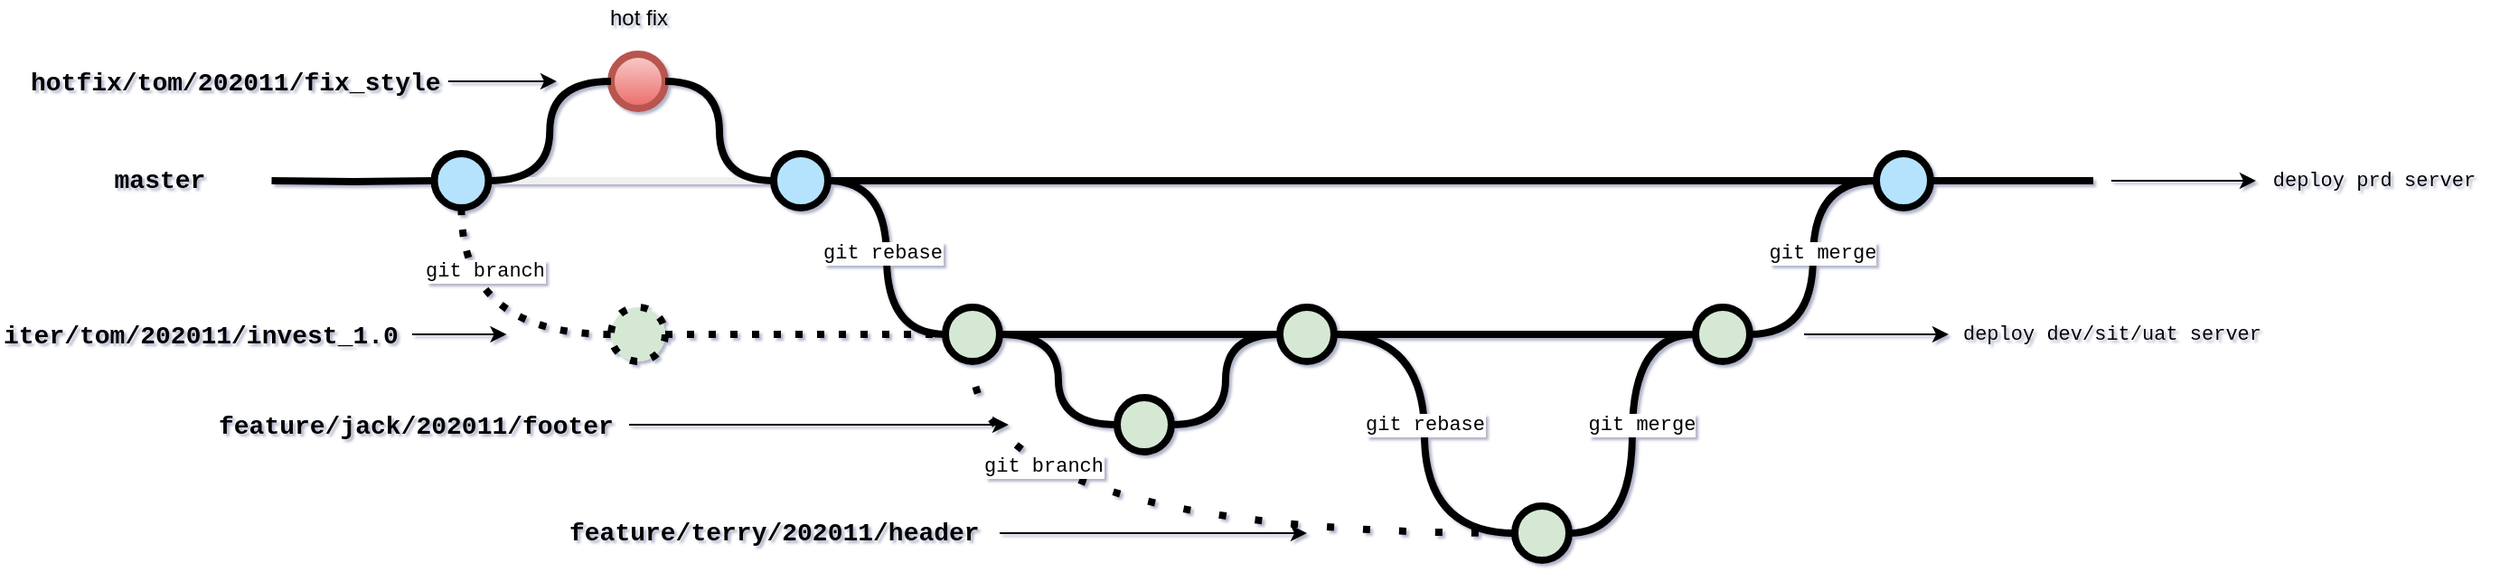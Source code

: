 <mxfile version="13.6.5">
    <diagram id="xNYQZJzs4asAlTk9GyYr" name="第 1 页">
        <mxGraphModel dx="771" dy="534" grid="1" gridSize="10" guides="1" tooltips="1" connect="1" arrows="1" fold="1" page="1" pageScale="1" pageWidth="827" pageHeight="1169" background="#ffffff" math="0" shadow="1">
            <root>
                <mxCell id="0"/>
                <mxCell id="1" parent="0"/>
                <mxCell id="BRKJ1WWOMvI8rDlJ2ooS-2" value="" style="edgeStyle=orthogonalEdgeStyle;rounded=0;html=1;jettySize=auto;orthogonalLoop=1;plain-blue;endArrow=none;endFill=0;strokeWidth=4;entryX=0;entryY=0.5;entryDx=0;entryDy=0;entryPerimeter=0;strokeColor=#F0F0F0;" parent="1" source="BRKJ1WWOMvI8rDlJ2ooS-4" target="BRKJ1WWOMvI8rDlJ2ooS-106" edge="1">
                    <mxGeometry x="302.25" y="250" as="geometry">
                        <mxPoint x="430" y="250" as="targetPoint"/>
                    </mxGeometry>
                </mxCell>
                <mxCell id="BRKJ1WWOMvI8rDlJ2ooS-4" value="" style="verticalLabelPosition=bottom;verticalAlign=top;html=1;strokeWidth=4;shape=mxgraph.flowchart.on-page_reference;plain-blue;gradientColor=none;fillColor=#B5E3Fe;strokeColor=#000000;" parent="1" vertex="1">
                    <mxGeometry x="272.25" y="235" width="30" height="30" as="geometry"/>
                </mxCell>
                <mxCell id="BRKJ1WWOMvI8rDlJ2ooS-5" value="" style="edgeStyle=orthogonalEdgeStyle;curved=1;rounded=0;orthogonalLoop=1;jettySize=auto;html=1;endArrow=none;endFill=0;strokeWidth=4;entryX=0;entryY=0.5;entryDx=0;entryDy=0;entryPerimeter=0;" parent="1" source="BRKJ1WWOMvI8rDlJ2ooS-7" edge="1">
                    <mxGeometry relative="1" as="geometry">
                        <mxPoint x="871.25" y="250" as="targetPoint"/>
                    </mxGeometry>
                </mxCell>
                <mxCell id="BRKJ1WWOMvI8rDlJ2ooS-7" value="" style="verticalLabelPosition=bottom;verticalAlign=top;html=1;strokeWidth=4;shape=mxgraph.flowchart.on-page_reference;plain-blue;gradientColor=none;strokeColor=#000000;fillColor=#B5E3FE;" parent="1" vertex="1">
                    <mxGeometry x="1070" y="235" width="30" height="30" as="geometry"/>
                </mxCell>
                <mxCell id="BRKJ1WWOMvI8rDlJ2ooS-9" value="" style="edgeStyle=orthogonalEdgeStyle;rounded=0;html=1;jettySize=auto;orthogonalLoop=1;strokeWidth=4;endArrow=none;endFill=0;" parent="1" target="BRKJ1WWOMvI8rDlJ2ooS-4" edge="1">
                    <mxGeometry x="202.25" y="250" as="geometry">
                        <mxPoint x="182.25" y="250" as="sourcePoint"/>
                    </mxGeometry>
                </mxCell>
                <mxCell id="BRKJ1WWOMvI8rDlJ2ooS-10" value="master" style="text;html=1;strokeColor=none;fillColor=none;align=center;verticalAlign=middle;whiteSpace=wrap;overflow=hidden;fontSize=14;fontStyle=1;fontFamily=Courier New;" parent="1" vertex="1">
                    <mxGeometry x="90" y="229" width="60.5" height="42" as="geometry"/>
                </mxCell>
                <mxCell id="BRKJ1WWOMvI8rDlJ2ooS-18" value="" style="edgeStyle=orthogonalEdgeStyle;rounded=0;orthogonalLoop=1;jettySize=auto;html=1;endArrow=none;endFill=0;strokeWidth=4;entryX=0;entryY=0.5;entryDx=0;entryDy=0;entryPerimeter=0;" parent="1" source="0ogijX6JbmhKY_mySqg3-15" target="BRKJ1WWOMvI8rDlJ2ooS-27" edge="1">
                    <mxGeometry relative="1" as="geometry">
                        <mxPoint x="590" y="335" as="targetPoint"/>
                    </mxGeometry>
                </mxCell>
                <mxCell id="BRKJ1WWOMvI8rDlJ2ooS-20" style="edgeStyle=orthogonalEdgeStyle;curved=1;rounded=0;orthogonalLoop=1;jettySize=auto;html=1;exitX=1;exitY=0.5;exitDx=0;exitDy=0;exitPerimeter=0;entryX=0;entryY=0.5;entryDx=0;entryDy=0;entryPerimeter=0;endArrow=none;endFill=0;strokeWidth=4;fontFamily=Courier New;fontColor=#009900;" parent="1" source="0ogijX6JbmhKY_mySqg3-15" target="BRKJ1WWOMvI8rDlJ2ooS-30" edge="1">
                    <mxGeometry relative="1" as="geometry"/>
                </mxCell>
                <mxCell id="BRKJ1WWOMvI8rDlJ2ooS-21" value="" style="verticalLabelPosition=bottom;verticalAlign=top;html=1;strokeWidth=4;shape=mxgraph.flowchart.on-page_reference;plain-purple;gradientColor=none;strokeColor=#000000;fillColor=#D5E8D4;dashed=1;dashPattern=1 2;" parent="1" vertex="1">
                    <mxGeometry x="370" y="320" width="30" height="30" as="geometry"/>
                </mxCell>
                <mxCell id="BRKJ1WWOMvI8rDlJ2ooS-26" style="edgeStyle=orthogonalEdgeStyle;rounded=0;orthogonalLoop=1;jettySize=auto;html=1;entryX=0;entryY=0.5;entryDx=0;entryDy=0;entryPerimeter=0;endArrow=none;endFill=0;strokeWidth=4;fontFamily=Courier New;fontColor=#009900;curved=1;exitX=1;exitY=0.5;exitDx=0;exitDy=0;exitPerimeter=0;" parent="1" source="5" target="BRKJ1WWOMvI8rDlJ2ooS-7" edge="1">
                    <mxGeometry relative="1" as="geometry">
                        <mxPoint x="796.75" y="335" as="targetPoint"/>
                        <mxPoint x="1020" y="335" as="sourcePoint"/>
                    </mxGeometry>
                </mxCell>
                <mxCell id="19" value="git merge" style="edgeLabel;html=1;align=center;verticalAlign=middle;resizable=0;points=[];fontSize=11;fontFamily=Courier New;" parent="BRKJ1WWOMvI8rDlJ2ooS-26" vertex="1" connectable="0">
                    <mxGeometry x="0.471" y="16" relative="1" as="geometry">
                        <mxPoint x="21" y="34" as="offset"/>
                    </mxGeometry>
                </mxCell>
                <mxCell id="BRKJ1WWOMvI8rDlJ2ooS-27" value="" style="verticalLabelPosition=bottom;verticalAlign=top;html=1;strokeWidth=4;shape=mxgraph.flowchart.on-page_reference;plain-purple;gradientColor=none;strokeColor=#000000;fillColor=#D5E8D4;" parent="1" vertex="1">
                    <mxGeometry x="740" y="320" width="30" height="30" as="geometry"/>
                </mxCell>
                <mxCell id="BRKJ1WWOMvI8rDlJ2ooS-28" value="iter/tom/202011/invest_1.0" style="text;html=1;strokeColor=none;fillColor=none;align=left;verticalAlign=middle;whiteSpace=wrap;overflow=hidden;fontSize=14;fontStyle=1;fontFamily=Courier New;" parent="1" vertex="1">
                    <mxGeometry x="32.25" y="325" width="237.75" height="20" as="geometry"/>
                </mxCell>
                <mxCell id="BRKJ1WWOMvI8rDlJ2ooS-30" value="" style="verticalLabelPosition=bottom;verticalAlign=top;html=1;strokeWidth=4;shape=mxgraph.flowchart.on-page_reference;plain-purple;gradientColor=none;strokeColor=#000000;fillColor=#D5E8D4;" parent="1" vertex="1">
                    <mxGeometry x="650" y="370" width="30" height="30" as="geometry"/>
                </mxCell>
                <mxCell id="BRKJ1WWOMvI8rDlJ2ooS-31" style="edgeStyle=orthogonalEdgeStyle;curved=1;rounded=0;orthogonalLoop=1;jettySize=auto;html=1;exitX=1;exitY=0.5;exitDx=0;exitDy=0;exitPerimeter=0;entryX=0;entryY=0.5;entryDx=0;entryDy=0;entryPerimeter=0;endArrow=none;endFill=0;strokeWidth=4;fontFamily=Courier New;fontColor=#009900;" parent="1" source="BRKJ1WWOMvI8rDlJ2ooS-30" target="BRKJ1WWOMvI8rDlJ2ooS-27" edge="1">
                    <mxGeometry relative="1" as="geometry">
                        <mxPoint x="661.75" y="441" as="sourcePoint"/>
                    </mxGeometry>
                </mxCell>
                <mxCell id="BRKJ1WWOMvI8rDlJ2ooS-33" value="feature/jack/202011/footer" style="text;html=1;strokeColor=none;fillColor=none;align=left;verticalAlign=middle;whiteSpace=wrap;overflow=hidden;fontSize=14;fontStyle=1;fontFamily=Courier New;" parent="1" vertex="1">
                    <mxGeometry x="150.5" y="375" width="229.5" height="20" as="geometry"/>
                </mxCell>
                <mxCell id="BRKJ1WWOMvI8rDlJ2ooS-38" value="" style="endArrow=classic;html=1;strokeWidth=1;fontFamily=Courier New;fontColor=#009900;" parent="1" source="BRKJ1WWOMvI8rDlJ2ooS-33" edge="1">
                    <mxGeometry width="50" height="50" relative="1" as="geometry">
                        <mxPoint x="531.75" y="384.5" as="sourcePoint"/>
                        <mxPoint x="590" y="385" as="targetPoint"/>
                    </mxGeometry>
                </mxCell>
                <mxCell id="BRKJ1WWOMvI8rDlJ2ooS-39" value="" style="endArrow=classic;html=1;strokeWidth=1;fontFamily=Courier New;fontColor=#009900;" parent="1" edge="1">
                    <mxGeometry width="50" height="50" relative="1" as="geometry">
                        <mxPoint x="260" y="335" as="sourcePoint"/>
                        <mxPoint x="312.25" y="335" as="targetPoint"/>
                    </mxGeometry>
                </mxCell>
                <mxCell id="BRKJ1WWOMvI8rDlJ2ooS-63" value="" style="edgeStyle=orthogonalEdgeStyle;rounded=0;orthogonalLoop=1;jettySize=auto;html=1;fontSize=15;endArrow=none;endFill=0;strokeWidth=4;entryX=0;entryY=0.5;entryDx=0;entryDy=0;entryPerimeter=0;" parent="1" source="BRKJ1WWOMvI8rDlJ2ooS-106" target="BRKJ1WWOMvI8rDlJ2ooS-7" edge="1">
                    <mxGeometry relative="1" as="geometry">
                        <mxPoint x="570.25" y="250" as="targetPoint"/>
                    </mxGeometry>
                </mxCell>
                <mxCell id="BRKJ1WWOMvI8rDlJ2ooS-106" value="" style="verticalLabelPosition=bottom;verticalAlign=top;html=1;strokeWidth=4;shape=mxgraph.flowchart.on-page_reference;plain-blue;gradientColor=none;strokeColor=#000000;fillColor=#B5E3FE;" parent="1" vertex="1">
                    <mxGeometry x="460" y="235" width="30" height="30" as="geometry"/>
                </mxCell>
                <mxCell id="0ogijX6JbmhKY_mySqg3-2" value="" style="verticalLabelPosition=bottom;verticalAlign=top;html=1;strokeWidth=4;shape=mxgraph.flowchart.on-page_reference;plain-blue;gradientColor=#EA6B66;strokeColor=#B85450;fillColor=#F8CECC;" parent="1" vertex="1">
                    <mxGeometry x="370" y="180" width="30" height="30" as="geometry"/>
                </mxCell>
                <mxCell id="0ogijX6JbmhKY_mySqg3-4" value="" style="endArrow=none;html=1;exitX=1;exitY=0.5;exitDx=0;exitDy=0;exitPerimeter=0;entryX=0;entryY=0.5;entryDx=0;entryDy=0;entryPerimeter=0;curved=1;strokeWidth=4;edgeStyle=orthogonalEdgeStyle;" parent="1" source="BRKJ1WWOMvI8rDlJ2ooS-4" target="0ogijX6JbmhKY_mySqg3-2" edge="1">
                    <mxGeometry width="50" height="50" relative="1" as="geometry">
                        <mxPoint x="280" y="165" as="sourcePoint"/>
                        <mxPoint x="329.75" y="110" as="targetPoint"/>
                    </mxGeometry>
                </mxCell>
                <mxCell id="0ogijX6JbmhKY_mySqg3-5" value="" style="endArrow=none;html=1;entryX=1;entryY=0.5;entryDx=0;entryDy=0;entryPerimeter=0;exitX=0;exitY=0.5;exitDx=0;exitDy=0;exitPerimeter=0;curved=1;strokeWidth=4;edgeStyle=orthogonalEdgeStyle;" parent="1" source="BRKJ1WWOMvI8rDlJ2ooS-106" target="0ogijX6JbmhKY_mySqg3-2" edge="1">
                    <mxGeometry width="50" height="50" relative="1" as="geometry">
                        <mxPoint x="420" y="210" as="sourcePoint"/>
                        <mxPoint x="470" y="160" as="targetPoint"/>
                    </mxGeometry>
                </mxCell>
                <mxCell id="0ogijX6JbmhKY_mySqg3-6" value="hot fix" style="text;html=1;align=center;verticalAlign=middle;resizable=0;points=[];autosize=1;" parent="1" vertex="1">
                    <mxGeometry x="360" y="150" width="50" height="20" as="geometry"/>
                </mxCell>
                <mxCell id="0ogijX6JbmhKY_mySqg3-11" style="edgeStyle=orthogonalEdgeStyle;curved=1;orthogonalLoop=1;jettySize=auto;html=1;strokeWidth=1;" parent="1" source="0ogijX6JbmhKY_mySqg3-10" edge="1">
                    <mxGeometry relative="1" as="geometry">
                        <mxPoint x="340" y="195" as="targetPoint"/>
                    </mxGeometry>
                </mxCell>
                <mxCell id="0ogijX6JbmhKY_mySqg3-10" value="hotfix/tom/202011/fix_style" style="text;html=1;strokeColor=none;fillColor=none;align=left;verticalAlign=middle;whiteSpace=wrap;overflow=hidden;fontSize=14;fontStyle=1;fontFamily=Courier New;" parent="1" vertex="1">
                    <mxGeometry x="47.25" y="185" width="232.75" height="20" as="geometry"/>
                </mxCell>
                <mxCell id="0ogijX6JbmhKY_mySqg3-15" value="" style="verticalLabelPosition=bottom;verticalAlign=top;html=1;strokeWidth=4;shape=mxgraph.flowchart.on-page_reference;plain-purple;gradientColor=none;strokeColor=#000000;fillColor=#D5E8D4;" parent="1" vertex="1">
                    <mxGeometry x="555" y="320" width="30" height="30" as="geometry"/>
                </mxCell>
                <mxCell id="0ogijX6JbmhKY_mySqg3-16" value="" style="edgeStyle=orthogonalEdgeStyle;rounded=0;orthogonalLoop=1;jettySize=auto;html=1;endArrow=none;endFill=0;strokeWidth=4;entryX=0;entryY=0.5;entryDx=0;entryDy=0;entryPerimeter=0;dashed=1;dashPattern=1 2;" parent="1" source="BRKJ1WWOMvI8rDlJ2ooS-21" target="0ogijX6JbmhKY_mySqg3-15" edge="1">
                    <mxGeometry relative="1" as="geometry">
                        <mxPoint x="740" y="335" as="targetPoint"/>
                        <mxPoint x="390" y="335" as="sourcePoint"/>
                    </mxGeometry>
                </mxCell>
                <mxCell id="0ogijX6JbmhKY_mySqg3-17" style="edgeStyle=orthogonalEdgeStyle;rounded=0;orthogonalLoop=1;jettySize=auto;html=1;endArrow=none;endFill=0;strokeWidth=4;curved=1;entryX=1;entryY=0.5;entryDx=0;entryDy=0;entryPerimeter=0;exitX=0;exitY=0.5;exitDx=0;exitDy=0;exitPerimeter=0;" parent="1" source="0ogijX6JbmhKY_mySqg3-15" target="BRKJ1WWOMvI8rDlJ2ooS-106" edge="1">
                    <mxGeometry relative="1" as="geometry">
                        <mxPoint x="478.05" y="265" as="targetPoint"/>
                        <mxPoint x="510" y="335" as="sourcePoint"/>
                    </mxGeometry>
                </mxCell>
                <mxCell id="18" value="git rebase" style="edgeLabel;html=1;align=center;verticalAlign=middle;resizable=0;points=[];fontSize=11;fontFamily=Courier New;" parent="0ogijX6JbmhKY_mySqg3-17" vertex="1" connectable="0">
                    <mxGeometry x="0.657" y="1" relative="1" as="geometry">
                        <mxPoint x="4" y="39" as="offset"/>
                    </mxGeometry>
                </mxCell>
                <mxCell id="0ogijX6JbmhKY_mySqg3-18" value="" style="endArrow=none;dashed=1;html=1;strokeWidth=4;exitX=0.5;exitY=1;exitDx=0;exitDy=0;exitPerimeter=0;entryX=0;entryY=0.5;entryDx=0;entryDy=0;entryPerimeter=0;curved=1;dashPattern=1 2;" parent="1" source="BRKJ1WWOMvI8rDlJ2ooS-4" target="BRKJ1WWOMvI8rDlJ2ooS-21" edge="1">
                    <mxGeometry width="50" height="50" relative="1" as="geometry">
                        <mxPoint x="320" y="310" as="sourcePoint"/>
                        <mxPoint x="370" y="260" as="targetPoint"/>
                        <Array as="points">
                            <mxPoint x="287" y="335"/>
                        </Array>
                    </mxGeometry>
                </mxCell>
                <mxCell id="17" value="git branch" style="edgeLabel;html=1;align=center;verticalAlign=middle;resizable=0;points=[];fontSize=11;fontFamily=Courier New;" parent="0ogijX6JbmhKY_mySqg3-18" vertex="1" connectable="0">
                    <mxGeometry x="-0.321" y="20" relative="1" as="geometry">
                        <mxPoint x="-7.06" y="-17.07" as="offset"/>
                    </mxGeometry>
                </mxCell>
                <mxCell id="2" value="" style="verticalLabelPosition=bottom;verticalAlign=top;html=1;strokeWidth=4;shape=mxgraph.flowchart.on-page_reference;plain-purple;gradientColor=none;strokeColor=#000000;fillColor=#D5E8D4;" parent="1" vertex="1">
                    <mxGeometry x="870" y="430" width="30" height="30" as="geometry"/>
                </mxCell>
                <mxCell id="3" value="" style="endArrow=none;html=1;entryX=0.5;entryY=1;entryDx=0;entryDy=0;entryPerimeter=0;exitX=0;exitY=0.5;exitDx=0;exitDy=0;exitPerimeter=0;edgeStyle=orthogonalEdgeStyle;elbow=vertical;curved=1;dashed=1;dashPattern=1 4;strokeWidth=4;" parent="1" source="2" target="0ogijX6JbmhKY_mySqg3-15" edge="1">
                    <mxGeometry width="50" height="50" relative="1" as="geometry">
                        <mxPoint x="580" y="500" as="sourcePoint"/>
                        <mxPoint x="630" y="450" as="targetPoint"/>
                    </mxGeometry>
                </mxCell>
                <mxCell id="16" value="git branch" style="edgeLabel;html=1;align=center;verticalAlign=middle;resizable=0;points=[];fontSize=11;fontFamily=Courier New;" parent="3" vertex="1" connectable="0">
                    <mxGeometry x="0.323" y="-37" relative="1" as="geometry">
                        <mxPoint as="offset"/>
                    </mxGeometry>
                </mxCell>
                <mxCell id="4" value="" style="endArrow=none;html=1;entryX=1;entryY=0.5;entryDx=0;entryDy=0;entryPerimeter=0;exitX=0;exitY=0.5;exitDx=0;exitDy=0;exitPerimeter=0;edgeStyle=orthogonalEdgeStyle;strokeWidth=4;curved=1;" parent="1" source="2" target="BRKJ1WWOMvI8rDlJ2ooS-27" edge="1">
                    <mxGeometry width="50" height="50" relative="1" as="geometry">
                        <mxPoint x="740" y="430" as="sourcePoint"/>
                        <mxPoint x="790" y="380" as="targetPoint"/>
                    </mxGeometry>
                </mxCell>
                <mxCell id="15" value="git rebase" style="edgeLabel;html=1;align=center;verticalAlign=middle;resizable=0;points=[];fontSize=11;fontFamily=Courier New;" parent="4" vertex="1" connectable="0">
                    <mxGeometry x="0.476" y="-15" relative="1" as="geometry">
                        <mxPoint x="-15" y="45" as="offset"/>
                    </mxGeometry>
                </mxCell>
                <mxCell id="5" value="" style="verticalLabelPosition=bottom;verticalAlign=top;html=1;strokeWidth=4;shape=mxgraph.flowchart.on-page_reference;plain-purple;gradientColor=none;strokeColor=#000000;fillColor=#D5E8D4;" parent="1" vertex="1">
                    <mxGeometry x="970" y="320" width="30" height="30" as="geometry"/>
                </mxCell>
                <mxCell id="6" value="" style="endArrow=none;html=1;strokeWidth=4;entryX=0;entryY=0.5;entryDx=0;entryDy=0;entryPerimeter=0;exitX=1;exitY=0.5;exitDx=0;exitDy=0;exitPerimeter=0;" parent="1" source="BRKJ1WWOMvI8rDlJ2ooS-27" target="5" edge="1">
                    <mxGeometry width="50" height="50" relative="1" as="geometry">
                        <mxPoint x="860" y="370" as="sourcePoint"/>
                        <mxPoint x="910" y="320" as="targetPoint"/>
                    </mxGeometry>
                </mxCell>
                <mxCell id="7" value="" style="endArrow=none;html=1;strokeWidth=4;entryX=0;entryY=0.5;entryDx=0;entryDy=0;entryPerimeter=0;exitX=1;exitY=0.5;exitDx=0;exitDy=0;exitPerimeter=0;edgeStyle=orthogonalEdgeStyle;curved=1;" parent="1" source="2" target="5" edge="1">
                    <mxGeometry width="50" height="50" relative="1" as="geometry">
                        <mxPoint x="930" y="440" as="sourcePoint"/>
                        <mxPoint x="980" y="390" as="targetPoint"/>
                    </mxGeometry>
                </mxCell>
                <mxCell id="14" value="git merge" style="edgeLabel;html=1;align=center;verticalAlign=middle;resizable=0;points=[];fontSize=11;fontFamily=Courier New;" parent="7" vertex="1" connectable="0">
                    <mxGeometry x="0.3" y="15" relative="1" as="geometry">
                        <mxPoint x="20" y="22" as="offset"/>
                    </mxGeometry>
                </mxCell>
                <mxCell id="9" style="edgeStyle=orthogonalEdgeStyle;curved=1;rounded=0;orthogonalLoop=1;jettySize=auto;html=1;strokeWidth=1;fontFamily=Courier New;fontSize=11;" parent="1" source="8" edge="1">
                    <mxGeometry relative="1" as="geometry">
                        <mxPoint x="755" y="445" as="targetPoint"/>
                    </mxGeometry>
                </mxCell>
                <mxCell id="8" value="feature/terry/202011/header" style="text;html=1;align=left;verticalAlign=middle;resizable=0;points=[];autosize=1;fontSize=14;fontFamily=Courier New;fontStyle=1" parent="1" vertex="1">
                    <mxGeometry x="345" y="435" width="240" height="20" as="geometry"/>
                </mxCell>
                <mxCell id="20" value="" style="endArrow=none;html=1;strokeWidth=4;fontFamily=Courier New;fontSize=11;exitX=1;exitY=0.5;exitDx=0;exitDy=0;exitPerimeter=0;" parent="1" source="BRKJ1WWOMvI8rDlJ2ooS-7" edge="1">
                    <mxGeometry width="50" height="50" relative="1" as="geometry">
                        <mxPoint x="1130" y="250" as="sourcePoint"/>
                        <mxPoint x="1190" y="250" as="targetPoint"/>
                    </mxGeometry>
                </mxCell>
                <mxCell id="22" value="" style="endArrow=classic;html=1;strokeWidth=1;fontFamily=Courier New;fontSize=11;" parent="1" edge="1">
                    <mxGeometry width="50" height="50" relative="1" as="geometry">
                        <mxPoint x="1030" y="335" as="sourcePoint"/>
                        <mxPoint x="1110" y="335" as="targetPoint"/>
                    </mxGeometry>
                </mxCell>
                <mxCell id="23" value="deploy dev/sit/uat server" style="text;html=1;align=center;verticalAlign=middle;resizable=0;points=[];autosize=1;fontSize=11;fontFamily=Courier New;" parent="1" vertex="1">
                    <mxGeometry x="1110" y="325" width="180" height="20" as="geometry"/>
                </mxCell>
                <mxCell id="24" value="" style="endArrow=classic;html=1;strokeWidth=1;fontFamily=Courier New;fontSize=11;" parent="1" edge="1">
                    <mxGeometry width="50" height="50" relative="1" as="geometry">
                        <mxPoint x="1200" y="250" as="sourcePoint"/>
                        <mxPoint x="1280" y="250" as="targetPoint"/>
                    </mxGeometry>
                </mxCell>
                <mxCell id="25" value="deploy prd server" style="text;html=1;align=center;verticalAlign=middle;resizable=0;points=[];autosize=1;fontSize=11;fontFamily=Courier New;" parent="1" vertex="1">
                    <mxGeometry x="1280" y="240" width="130" height="20" as="geometry"/>
                </mxCell>
            </root>
        </mxGraphModel>
    </diagram>
</mxfile>